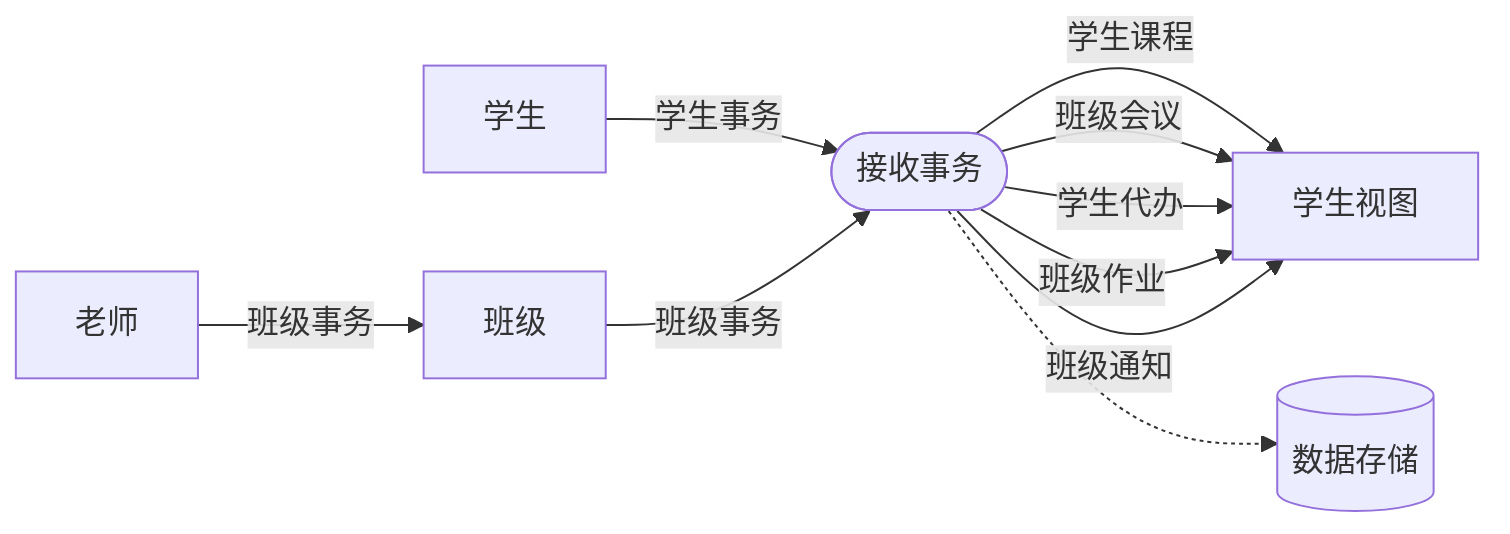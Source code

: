 flowchart LR
    student_dest["学生视图"]
    student["学生"]
    Class["班级"]
    teacher["老师"]
    storage[("数据存储")]
    event_center(["接收事务"])

    event_center -->|"学生课程"| student_dest
    event_center -->|"班级会议"| student_dest
    event_center -->|"学生代办"| student_dest
    event_center -->|"班级作业"| student_dest
    event_center -->|"班级通知"| student_dest

    event_center -.-> storage
    
    student -->|"学生事务"| event_center
    
    teacher -->|"班级事务"| Class -->|"班级事务"| event_center